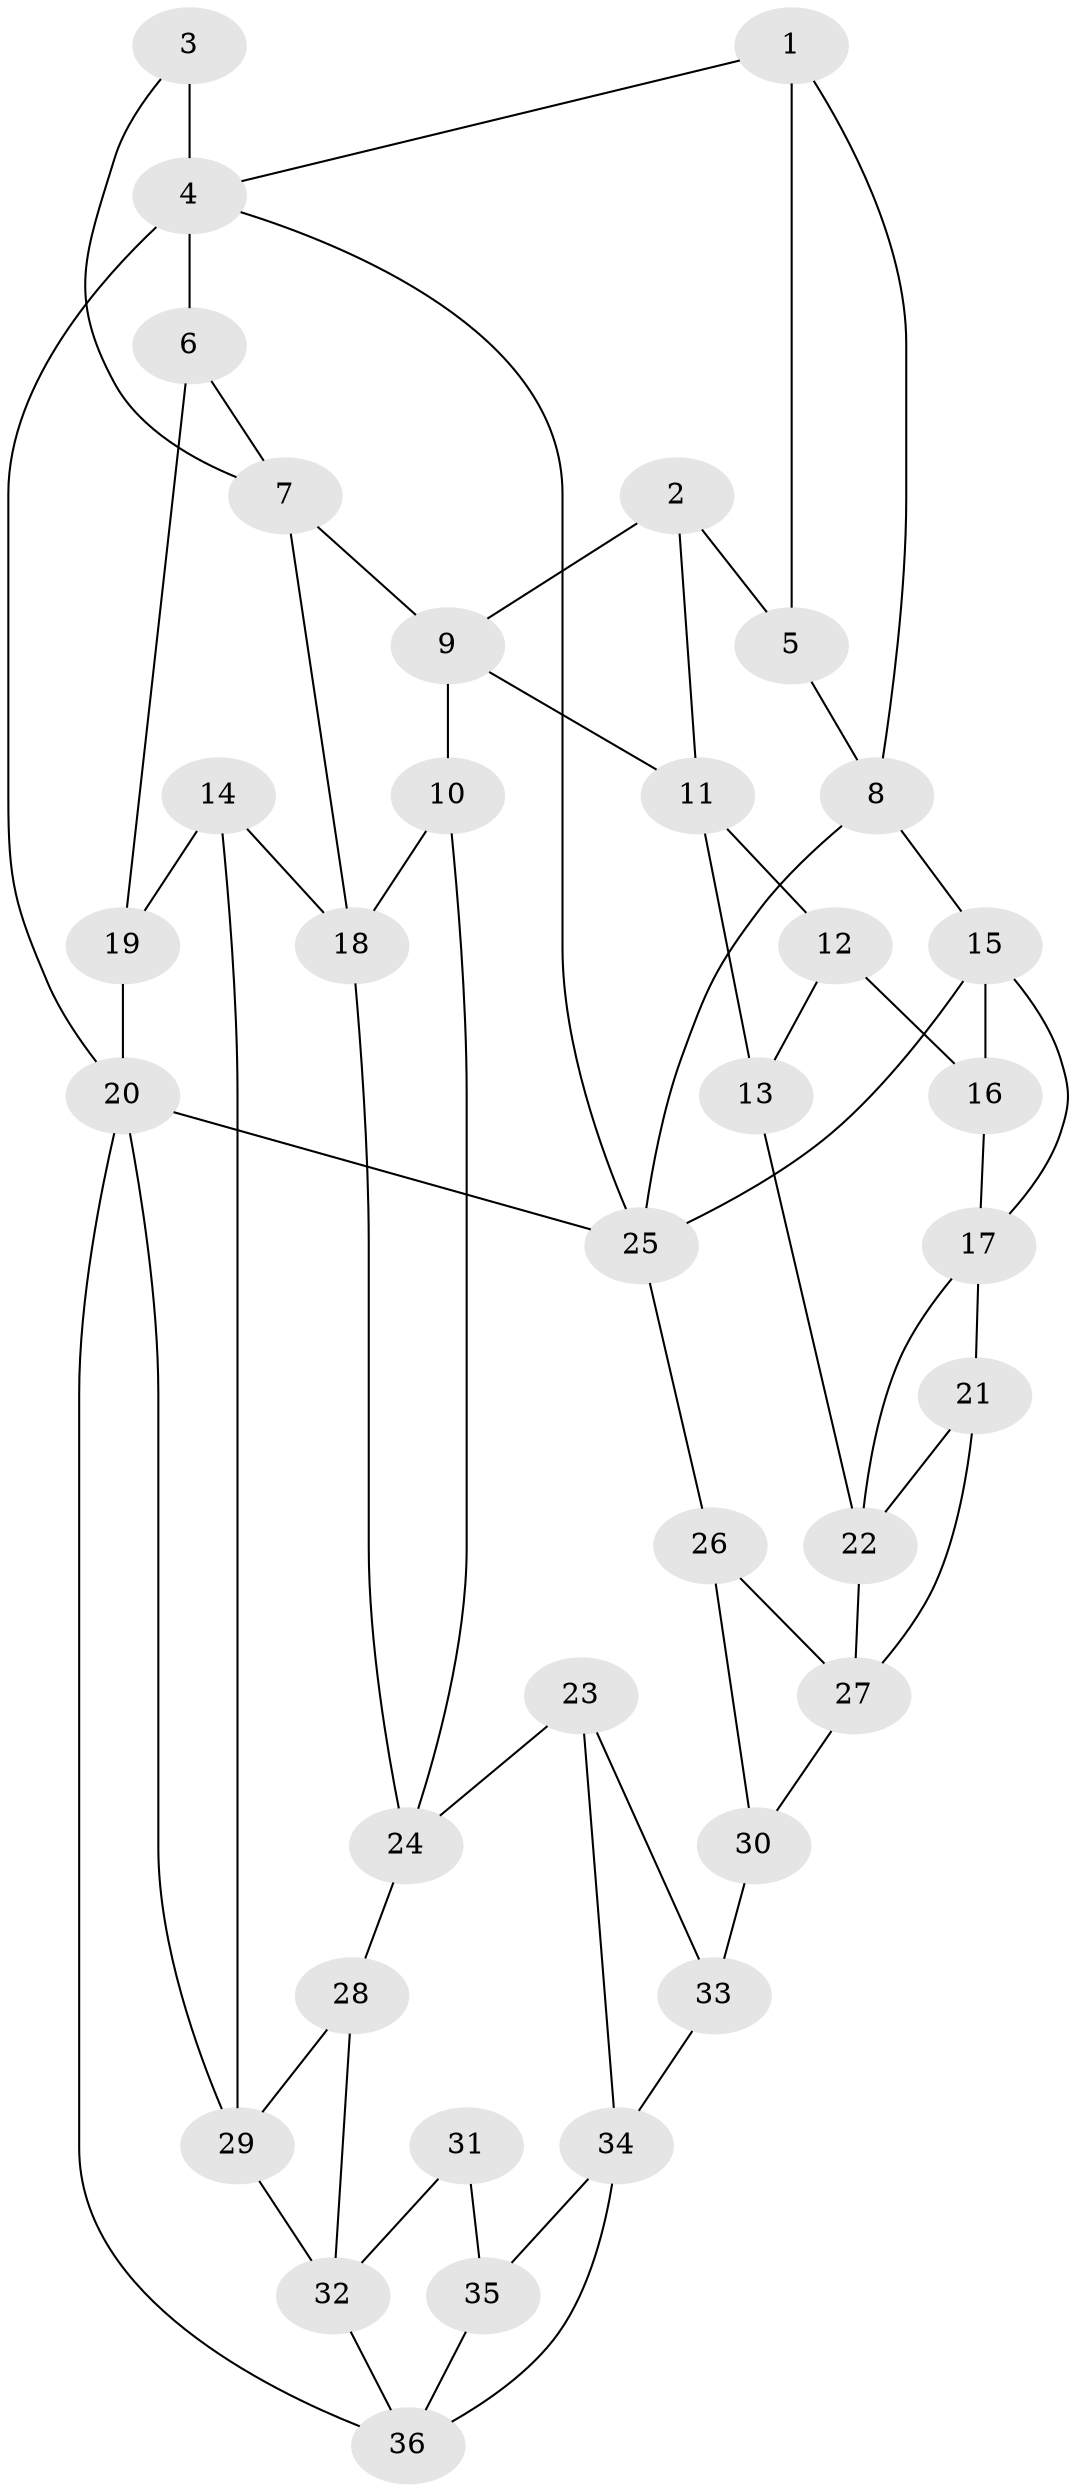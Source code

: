 // original degree distribution, {3: 0.05555555555555555, 5: 0.5, 6: 0.2361111111111111, 4: 0.20833333333333334}
// Generated by graph-tools (version 1.1) at 2025/03/03/09/25 03:03:19]
// undirected, 36 vertices, 63 edges
graph export_dot {
graph [start="1"]
  node [color=gray90,style=filled];
  1;
  2;
  3;
  4;
  5;
  6;
  7;
  8;
  9;
  10;
  11;
  12;
  13;
  14;
  15;
  16;
  17;
  18;
  19;
  20;
  21;
  22;
  23;
  24;
  25;
  26;
  27;
  28;
  29;
  30;
  31;
  32;
  33;
  34;
  35;
  36;
  1 -- 4 [weight=1.0];
  1 -- 5 [weight=1.0];
  1 -- 8 [weight=1.0];
  2 -- 5 [weight=1.0];
  2 -- 9 [weight=1.0];
  2 -- 11 [weight=1.0];
  3 -- 4 [weight=2.0];
  3 -- 7 [weight=1.0];
  4 -- 6 [weight=1.0];
  4 -- 20 [weight=1.0];
  4 -- 25 [weight=1.0];
  5 -- 8 [weight=1.0];
  6 -- 7 [weight=1.0];
  6 -- 19 [weight=1.0];
  7 -- 9 [weight=1.0];
  7 -- 18 [weight=1.0];
  8 -- 15 [weight=1.0];
  8 -- 25 [weight=1.0];
  9 -- 10 [weight=1.0];
  9 -- 11 [weight=1.0];
  10 -- 18 [weight=1.0];
  10 -- 24 [weight=1.0];
  11 -- 12 [weight=1.0];
  11 -- 13 [weight=1.0];
  12 -- 13 [weight=1.0];
  12 -- 16 [weight=2.0];
  13 -- 22 [weight=1.0];
  14 -- 18 [weight=2.0];
  14 -- 19 [weight=1.0];
  14 -- 29 [weight=1.0];
  15 -- 16 [weight=1.0];
  15 -- 17 [weight=1.0];
  15 -- 25 [weight=1.0];
  16 -- 17 [weight=1.0];
  17 -- 21 [weight=1.0];
  17 -- 22 [weight=1.0];
  18 -- 24 [weight=1.0];
  19 -- 20 [weight=1.0];
  20 -- 25 [weight=1.0];
  20 -- 29 [weight=1.0];
  20 -- 36 [weight=1.0];
  21 -- 22 [weight=1.0];
  21 -- 27 [weight=1.0];
  22 -- 27 [weight=1.0];
  23 -- 24 [weight=1.0];
  23 -- 33 [weight=1.0];
  23 -- 34 [weight=1.0];
  24 -- 28 [weight=1.0];
  25 -- 26 [weight=1.0];
  26 -- 27 [weight=1.0];
  26 -- 30 [weight=1.0];
  27 -- 30 [weight=1.0];
  28 -- 29 [weight=1.0];
  28 -- 32 [weight=1.0];
  29 -- 32 [weight=1.0];
  30 -- 33 [weight=2.0];
  31 -- 32 [weight=1.0];
  31 -- 35 [weight=2.0];
  32 -- 36 [weight=1.0];
  33 -- 34 [weight=1.0];
  34 -- 35 [weight=1.0];
  34 -- 36 [weight=1.0];
  35 -- 36 [weight=1.0];
}
